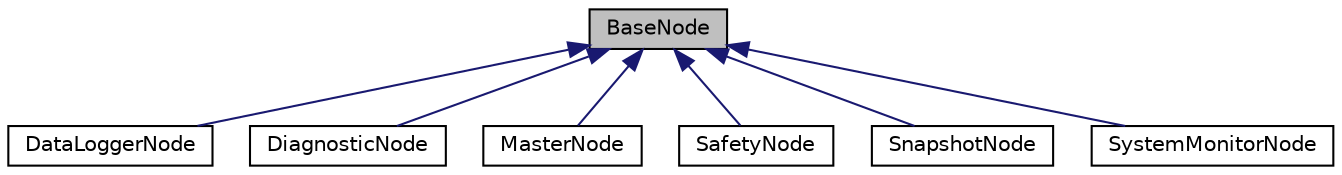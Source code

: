 digraph "BaseNode"
{
 // LATEX_PDF_SIZE
  edge [fontname="Helvetica",fontsize="10",labelfontname="Helvetica",labelfontsize="10"];
  node [fontname="Helvetica",fontsize="10",shape=record];
  Node1 [label="BaseNode",height=0.2,width=0.4,color="black", fillcolor="grey75", style="filled", fontcolor="black",tooltip="This is a BaseNode class. All Nodes should be a derived class from this Base Class."];
  Node1 -> Node2 [dir="back",color="midnightblue",fontsize="10",style="solid",fontname="Helvetica"];
  Node2 [label="DataLoggerNode",height=0.2,width=0.4,color="black", fillcolor="white", style="filled",URL="$classDataLoggerNode.html",tooltip="A Node that can be used to collect bag files. Configured as either always logging to disk,..."];
  Node1 -> Node3 [dir="back",color="midnightblue",fontsize="10",style="solid",fontname="Helvetica"];
  Node3 [label="DiagnosticNode",height=0.2,width=0.4,color="black", fillcolor="white", style="filled",URL="$classDiagnosticNode.html",tooltip=" "];
  Node1 -> Node4 [dir="back",color="midnightblue",fontsize="10",style="solid",fontname="Helvetica"];
  Node4 [label="MasterNode",height=0.2,width=0.4,color="black", fillcolor="white", style="filled",URL="$classMasterNode.html",tooltip=" "];
  Node1 -> Node5 [dir="back",color="midnightblue",fontsize="10",style="solid",fontname="Helvetica"];
  Node5 [label="SafetyNode",height=0.2,width=0.4,color="black", fillcolor="white", style="filled",URL="$classSafetyNode.html",tooltip=" "];
  Node1 -> Node6 [dir="back",color="midnightblue",fontsize="10",style="solid",fontname="Helvetica"];
  Node6 [label="SnapshotNode",height=0.2,width=0.4,color="black", fillcolor="white", style="filled",URL="$classSnapshotNode.html",tooltip=" "];
  Node1 -> Node7 [dir="back",color="midnightblue",fontsize="10",style="solid",fontname="Helvetica"];
  Node7 [label="SystemMonitorNode",height=0.2,width=0.4,color="black", fillcolor="white", style="filled",URL="$classSystemMonitorNode.html",tooltip=" "];
}

